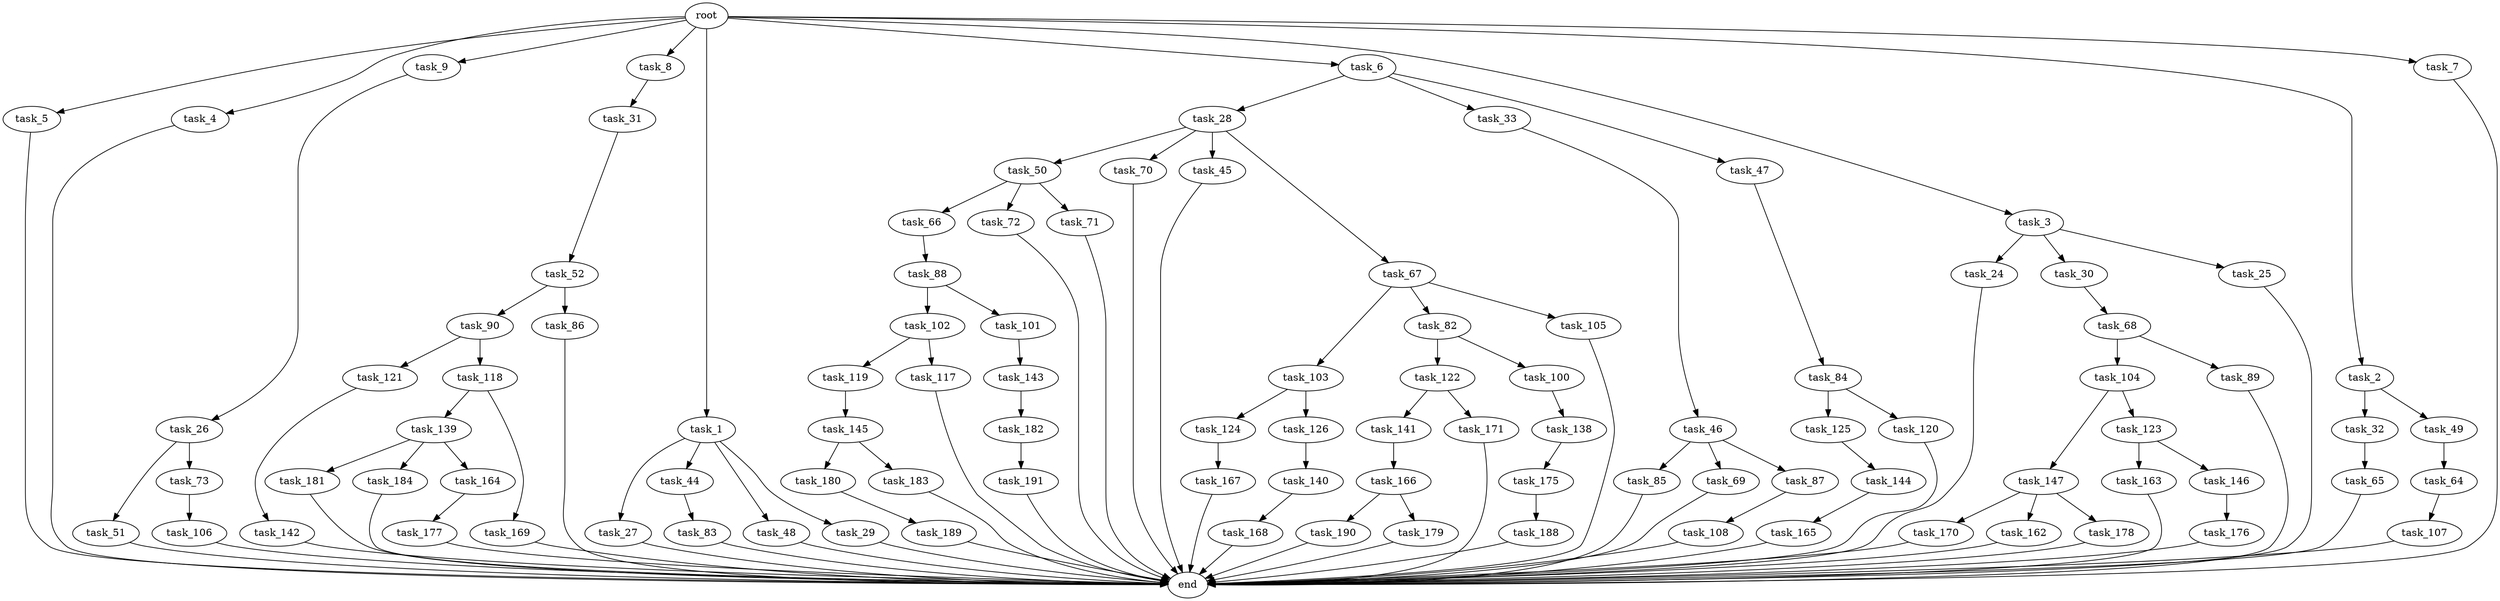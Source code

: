 digraph G {
  task_180 [size="2147483648.000000"];
  task_27 [size="2147483648.000000"];
  task_68 [size="6957847019.520000"];
  task_50 [size="3092376453.120000"];
  task_119 [size="2147483648.000000"];
  task_181 [size="5497558138.880000"];
  task_182 [size="5497558138.880000"];
  task_66 [size="773094113.280000"];
  task_5 [size="10.240000"];
  task_4 [size="10.240000"];
  task_121 [size="773094113.280000"];
  task_84 [size="8589934592.000000"];
  task_147 [size="773094113.280000"];
  task_90 [size="3092376453.120000"];
  task_31 [size="1374389534.720000"];
  task_143 [size="8589934592.000000"];
  task_26 [size="5497558138.880000"];
  task_64 [size="2147483648.000000"];
  task_103 [size="4209067950.080000"];
  task_118 [size="773094113.280000"];
  task_141 [size="773094113.280000"];
  task_190 [size="773094113.280000"];
  task_51 [size="6957847019.520000"];
  task_28 [size="6957847019.520000"];
  task_88 [size="4209067950.080000"];
  task_82 [size="4209067950.080000"];
  task_9 [size="10.240000"];
  task_44 [size="2147483648.000000"];
  task_33 [size="6957847019.520000"];
  task_142 [size="2147483648.000000"];
  task_183 [size="2147483648.000000"];
  task_102 [size="1374389534.720000"];
  root [size="0.000000"];
  task_8 [size="10.240000"];
  task_117 [size="2147483648.000000"];
  task_86 [size="3092376453.120000"];
  task_167 [size="6957847019.520000"];
  task_179 [size="773094113.280000"];
  task_166 [size="343597383.680000"];
  task_83 [size="6957847019.520000"];
  task_1 [size="10.240000"];
  task_105 [size="4209067950.080000"];
  task_188 [size="5497558138.880000"];
  task_52 [size="773094113.280000"];
  task_24 [size="2147483648.000000"];
  task_85 [size="343597383.680000"];
  task_168 [size="8589934592.000000"];
  task_104 [size="8589934592.000000"];
  task_177 [size="2147483648.000000"];
  task_106 [size="3092376453.120000"];
  task_140 [size="343597383.680000"];
  task_6 [size="10.240000"];
  task_3 [size="10.240000"];
  task_139 [size="6957847019.520000"];
  end [size="0.000000"];
  task_144 [size="4209067950.080000"];
  task_70 [size="3092376453.120000"];
  task_69 [size="343597383.680000"];
  task_169 [size="6957847019.520000"];
  task_176 [size="343597383.680000"];
  task_73 [size="6957847019.520000"];
  task_170 [size="4209067950.080000"];
  task_163 [size="343597383.680000"];
  task_107 [size="6957847019.520000"];
  task_165 [size="773094113.280000"];
  task_30 [size="2147483648.000000"];
  task_48 [size="2147483648.000000"];
  task_45 [size="3092376453.120000"];
  task_46 [size="1374389534.720000"];
  task_124 [size="1374389534.720000"];
  task_32 [size="8589934592.000000"];
  task_145 [size="343597383.680000"];
  task_125 [size="773094113.280000"];
  task_162 [size="4209067950.080000"];
  task_2 [size="10.240000"];
  task_138 [size="343597383.680000"];
  task_25 [size="2147483648.000000"];
  task_72 [size="773094113.280000"];
  task_171 [size="773094113.280000"];
  task_146 [size="343597383.680000"];
  task_29 [size="2147483648.000000"];
  task_123 [size="773094113.280000"];
  task_71 [size="773094113.280000"];
  task_87 [size="343597383.680000"];
  task_184 [size="5497558138.880000"];
  task_122 [size="2147483648.000000"];
  task_178 [size="4209067950.080000"];
  task_126 [size="1374389534.720000"];
  task_164 [size="5497558138.880000"];
  task_49 [size="8589934592.000000"];
  task_65 [size="5497558138.880000"];
  task_67 [size="3092376453.120000"];
  task_7 [size="10.240000"];
  task_189 [size="4209067950.080000"];
  task_120 [size="773094113.280000"];
  task_47 [size="6957847019.520000"];
  task_100 [size="2147483648.000000"];
  task_191 [size="1374389534.720000"];
  task_89 [size="8589934592.000000"];
  task_108 [size="343597383.680000"];
  task_101 [size="1374389534.720000"];
  task_175 [size="8589934592.000000"];

  task_180 -> task_189 [size="411041792.000000"];
  task_27 -> end [size="1.000000"];
  task_68 -> task_104 [size="838860800.000000"];
  task_68 -> task_89 [size="838860800.000000"];
  task_50 -> task_72 [size="75497472.000000"];
  task_50 -> task_66 [size="75497472.000000"];
  task_50 -> task_71 [size="75497472.000000"];
  task_119 -> task_145 [size="33554432.000000"];
  task_181 -> end [size="1.000000"];
  task_182 -> task_191 [size="134217728.000000"];
  task_66 -> task_88 [size="411041792.000000"];
  task_5 -> end [size="1.000000"];
  task_4 -> end [size="1.000000"];
  task_121 -> task_142 [size="209715200.000000"];
  task_84 -> task_120 [size="75497472.000000"];
  task_84 -> task_125 [size="75497472.000000"];
  task_147 -> task_170 [size="411041792.000000"];
  task_147 -> task_178 [size="411041792.000000"];
  task_147 -> task_162 [size="411041792.000000"];
  task_90 -> task_121 [size="75497472.000000"];
  task_90 -> task_118 [size="75497472.000000"];
  task_31 -> task_52 [size="75497472.000000"];
  task_143 -> task_182 [size="536870912.000000"];
  task_26 -> task_51 [size="679477248.000000"];
  task_26 -> task_73 [size="679477248.000000"];
  task_64 -> task_107 [size="679477248.000000"];
  task_103 -> task_124 [size="134217728.000000"];
  task_103 -> task_126 [size="134217728.000000"];
  task_118 -> task_169 [size="679477248.000000"];
  task_118 -> task_139 [size="679477248.000000"];
  task_141 -> task_166 [size="33554432.000000"];
  task_190 -> end [size="1.000000"];
  task_51 -> end [size="1.000000"];
  task_28 -> task_45 [size="301989888.000000"];
  task_28 -> task_70 [size="301989888.000000"];
  task_28 -> task_50 [size="301989888.000000"];
  task_28 -> task_67 [size="301989888.000000"];
  task_88 -> task_102 [size="134217728.000000"];
  task_88 -> task_101 [size="134217728.000000"];
  task_82 -> task_100 [size="209715200.000000"];
  task_82 -> task_122 [size="209715200.000000"];
  task_9 -> task_26 [size="536870912.000000"];
  task_44 -> task_83 [size="679477248.000000"];
  task_33 -> task_46 [size="134217728.000000"];
  task_142 -> end [size="1.000000"];
  task_183 -> end [size="1.000000"];
  task_102 -> task_117 [size="209715200.000000"];
  task_102 -> task_119 [size="209715200.000000"];
  root -> task_8 [size="1.000000"];
  root -> task_2 [size="1.000000"];
  root -> task_5 [size="1.000000"];
  root -> task_4 [size="1.000000"];
  root -> task_9 [size="1.000000"];
  root -> task_1 [size="1.000000"];
  root -> task_7 [size="1.000000"];
  root -> task_6 [size="1.000000"];
  root -> task_3 [size="1.000000"];
  task_8 -> task_31 [size="134217728.000000"];
  task_117 -> end [size="1.000000"];
  task_86 -> end [size="1.000000"];
  task_167 -> end [size="1.000000"];
  task_179 -> end [size="1.000000"];
  task_166 -> task_190 [size="75497472.000000"];
  task_166 -> task_179 [size="75497472.000000"];
  task_83 -> end [size="1.000000"];
  task_1 -> task_27 [size="209715200.000000"];
  task_1 -> task_29 [size="209715200.000000"];
  task_1 -> task_48 [size="209715200.000000"];
  task_1 -> task_44 [size="209715200.000000"];
  task_105 -> end [size="1.000000"];
  task_188 -> end [size="1.000000"];
  task_52 -> task_86 [size="301989888.000000"];
  task_52 -> task_90 [size="301989888.000000"];
  task_24 -> end [size="1.000000"];
  task_85 -> end [size="1.000000"];
  task_168 -> end [size="1.000000"];
  task_104 -> task_147 [size="75497472.000000"];
  task_104 -> task_123 [size="75497472.000000"];
  task_177 -> end [size="1.000000"];
  task_106 -> end [size="1.000000"];
  task_140 -> task_168 [size="838860800.000000"];
  task_6 -> task_28 [size="679477248.000000"];
  task_6 -> task_47 [size="679477248.000000"];
  task_6 -> task_33 [size="679477248.000000"];
  task_3 -> task_30 [size="209715200.000000"];
  task_3 -> task_24 [size="209715200.000000"];
  task_3 -> task_25 [size="209715200.000000"];
  task_139 -> task_184 [size="536870912.000000"];
  task_139 -> task_164 [size="536870912.000000"];
  task_139 -> task_181 [size="536870912.000000"];
  task_144 -> task_165 [size="75497472.000000"];
  task_70 -> end [size="1.000000"];
  task_69 -> end [size="1.000000"];
  task_169 -> end [size="1.000000"];
  task_176 -> end [size="1.000000"];
  task_73 -> task_106 [size="301989888.000000"];
  task_170 -> end [size="1.000000"];
  task_163 -> end [size="1.000000"];
  task_107 -> end [size="1.000000"];
  task_165 -> end [size="1.000000"];
  task_30 -> task_68 [size="679477248.000000"];
  task_48 -> end [size="1.000000"];
  task_45 -> end [size="1.000000"];
  task_46 -> task_69 [size="33554432.000000"];
  task_46 -> task_85 [size="33554432.000000"];
  task_46 -> task_87 [size="33554432.000000"];
  task_124 -> task_167 [size="679477248.000000"];
  task_32 -> task_65 [size="536870912.000000"];
  task_145 -> task_183 [size="209715200.000000"];
  task_145 -> task_180 [size="209715200.000000"];
  task_125 -> task_144 [size="411041792.000000"];
  task_162 -> end [size="1.000000"];
  task_2 -> task_49 [size="838860800.000000"];
  task_2 -> task_32 [size="838860800.000000"];
  task_138 -> task_175 [size="838860800.000000"];
  task_25 -> end [size="1.000000"];
  task_72 -> end [size="1.000000"];
  task_171 -> end [size="1.000000"];
  task_146 -> task_176 [size="33554432.000000"];
  task_29 -> end [size="1.000000"];
  task_123 -> task_146 [size="33554432.000000"];
  task_123 -> task_163 [size="33554432.000000"];
  task_71 -> end [size="1.000000"];
  task_87 -> task_108 [size="33554432.000000"];
  task_184 -> end [size="1.000000"];
  task_122 -> task_141 [size="75497472.000000"];
  task_122 -> task_171 [size="75497472.000000"];
  task_178 -> end [size="1.000000"];
  task_126 -> task_140 [size="33554432.000000"];
  task_164 -> task_177 [size="209715200.000000"];
  task_49 -> task_64 [size="209715200.000000"];
  task_65 -> end [size="1.000000"];
  task_67 -> task_82 [size="411041792.000000"];
  task_67 -> task_103 [size="411041792.000000"];
  task_67 -> task_105 [size="411041792.000000"];
  task_7 -> end [size="1.000000"];
  task_189 -> end [size="1.000000"];
  task_120 -> end [size="1.000000"];
  task_47 -> task_84 [size="838860800.000000"];
  task_100 -> task_138 [size="33554432.000000"];
  task_191 -> end [size="1.000000"];
  task_89 -> end [size="1.000000"];
  task_108 -> end [size="1.000000"];
  task_101 -> task_143 [size="838860800.000000"];
  task_175 -> task_188 [size="536870912.000000"];
}
